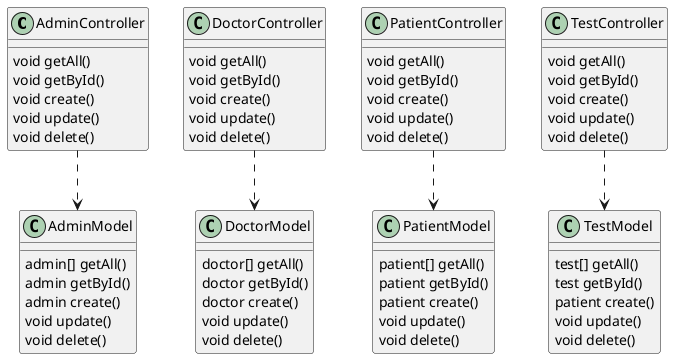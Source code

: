 @startuml
AdminController ..> AdminModel
DoctorController ..> DoctorModel
PatientController ..> PatientModel
TestController ..> TestModel

class AdminController {
    void getAll()
    void getById()
    void create()
    void update()
    void delete()
}

class AdminModel {
    admin[] getAll()
    admin getById()
    admin create()
    void update()
    void delete()
}

class DoctorController {
    void getAll()
    void getById()
    void create()
    void update()
    void delete()
}

class DoctorModel {
    doctor[] getAll()
    doctor getById()
    doctor create()
    void update()
    void delete()
}

class PatientController {
    void getAll()
    void getById()
    void create()
    void update()
    void delete()
}

class PatientModel {
    patient[] getAll()
    patient getById()
    patient create()
    void update()
    void delete()
}

class TestController {
    void getAll()
    void getById()
    void create()
    void update()
    void delete()
}

class TestModel {
    test[] getAll()
    test getById()
    patient create()
    void update()
    void delete()
}


@enduml
